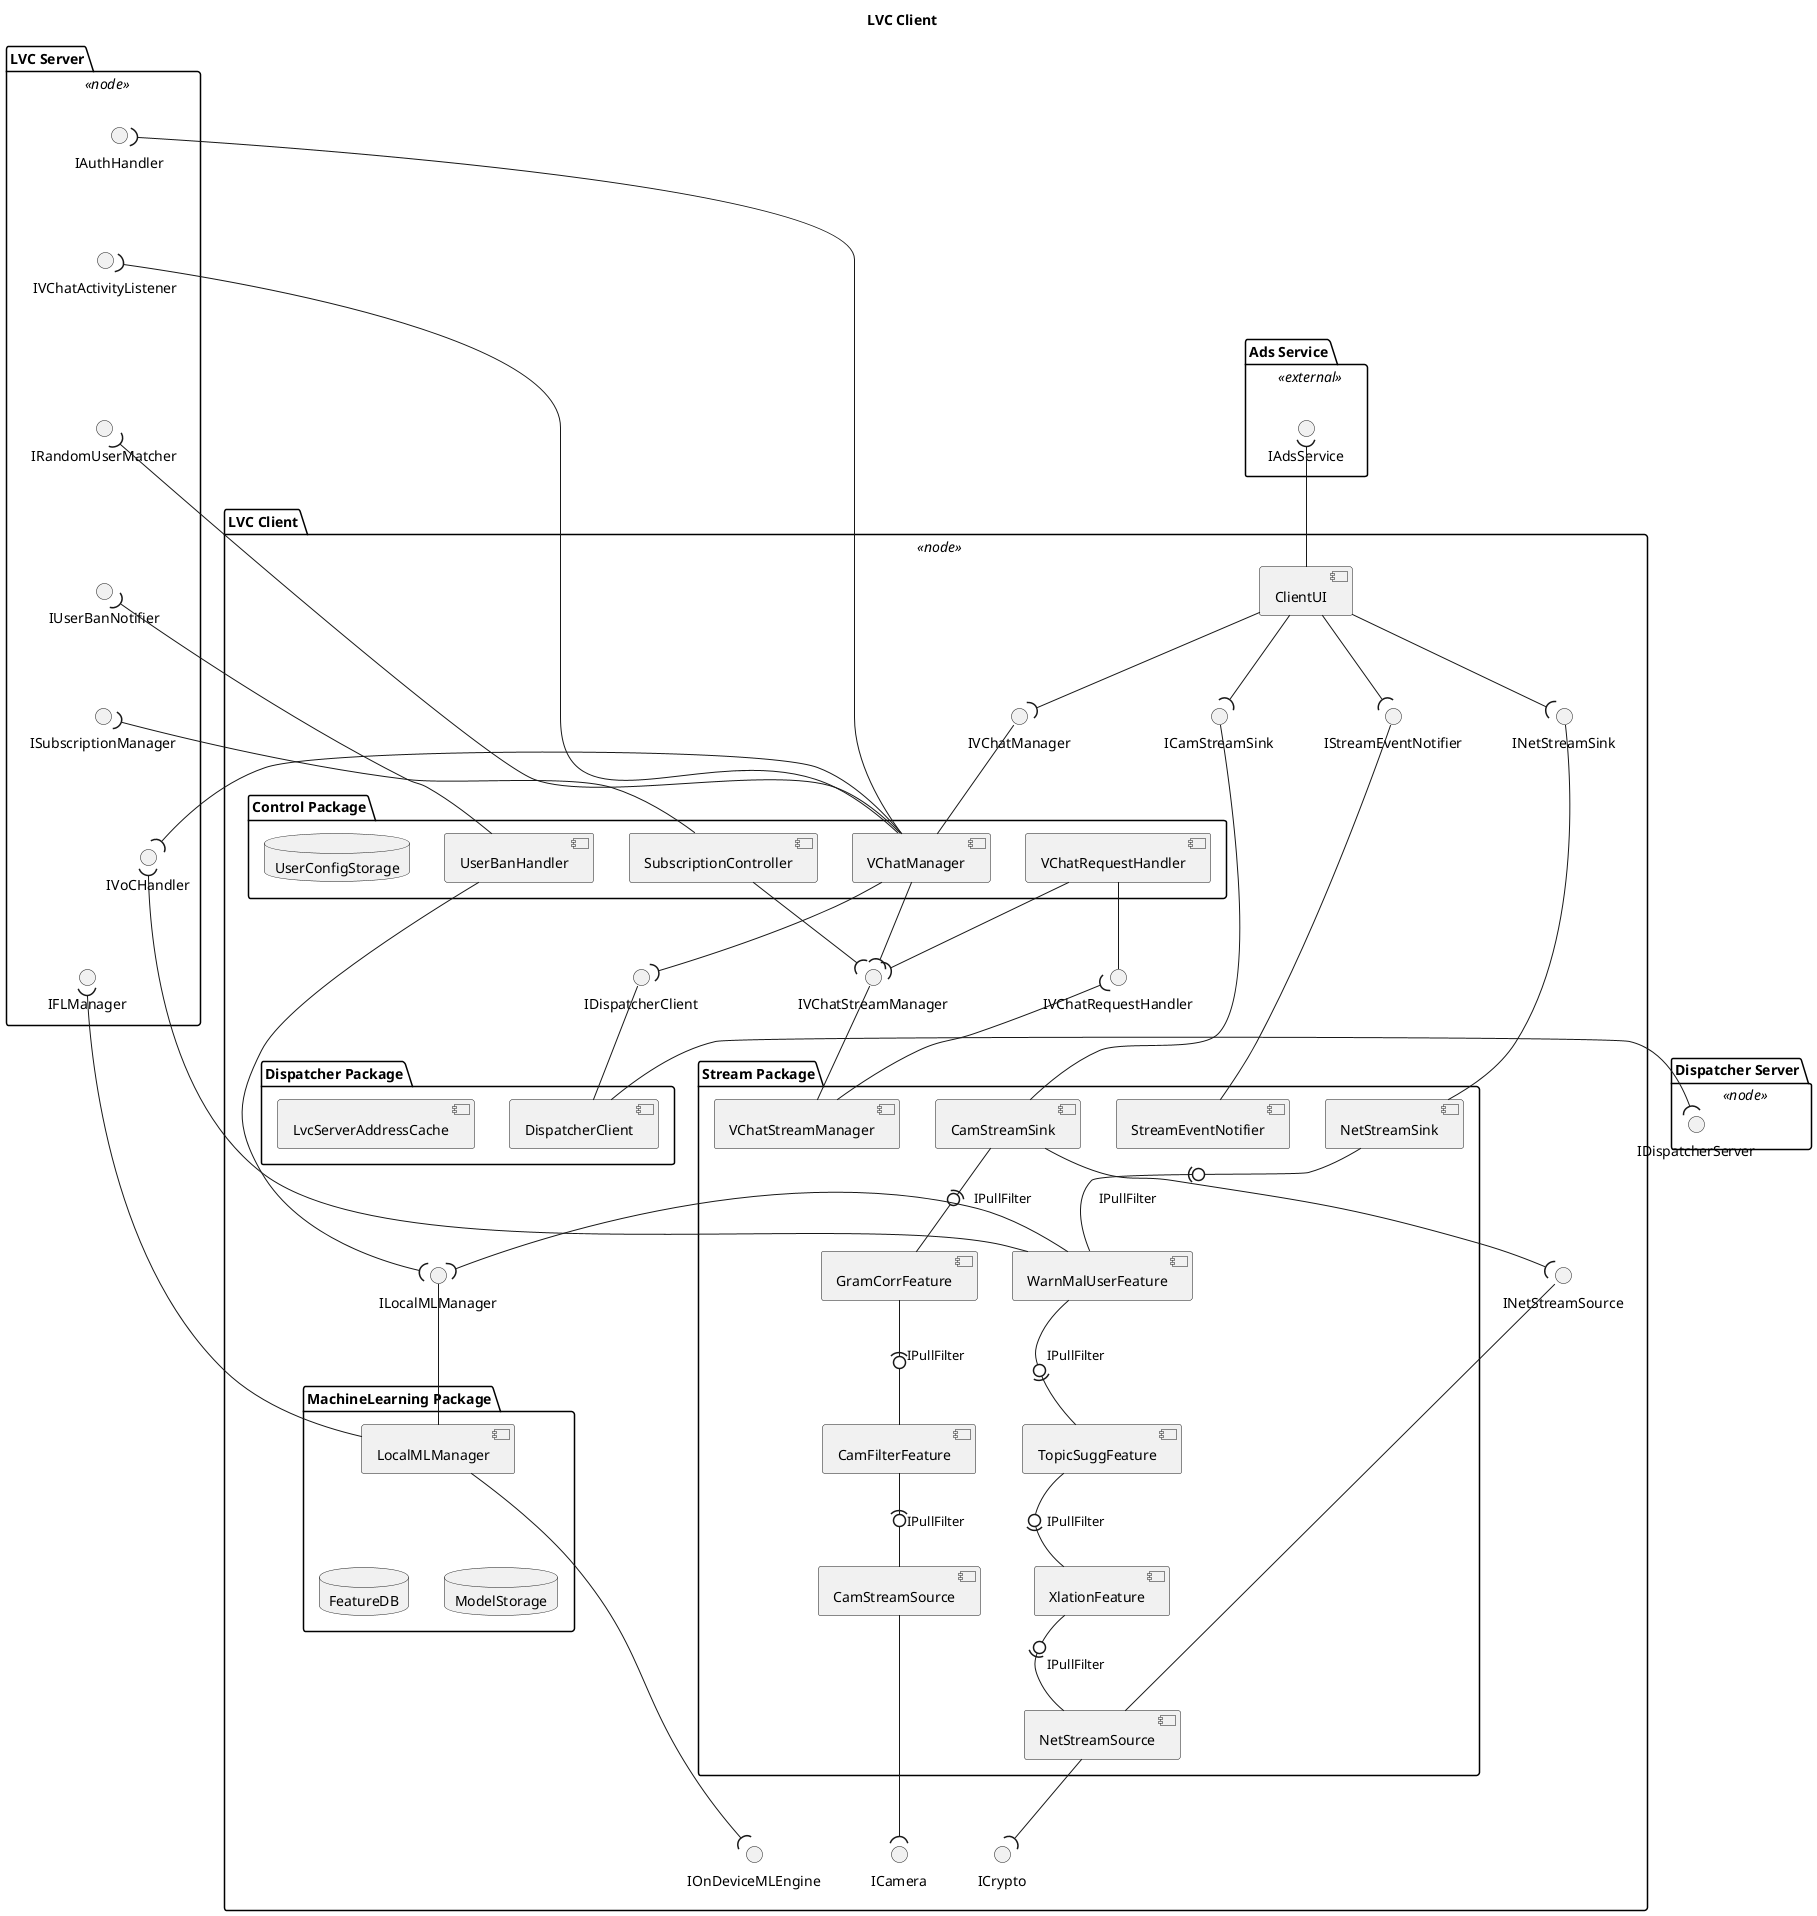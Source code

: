 @startuml

' left to right direction
' skinparam linetype ortho

title LVC Client

package "LVC Server" <<node>> {
  interface IAuthHandler
  interface IFLManager
  interface IRandomUserMatcher
  interface IVoCHandler
  interface IUserBanNotifier
  interface ISubscriptionManager
  interface IVChatActivityListener

  IAuthHandler -[hidden]- IVChatActivityListener
  IVChatActivityListener -[hidden]- IRandomUserMatcher
  IRandomUserMatcher -[hidden]- IUserBanNotifier
  IUserBanNotifier -[hidden]- ISubscriptionManager
  ISubscriptionManager -[hidden]- IVoCHandler
  IVoCHandler -[hidden]- IFLManager
}

package "Dispatcher Server" <<node>> {
  interface IDispatcherServer
}

package "Ads Service" <<external>> {

interface IAdsService
}

package "LVC Client" <<node>> {

together {
interface IVChatRequestHandler
interface INetStreamSource
IVChatRequestHandler -[hidden]- INetStreamSource
}
  together {
    interface IOnDeviceMLEngine
    interface ICrypto
    interface ICamera
  }

  interface IDispatcherClient

  together {
    interface ICamStreamSink
    interface INetStreamSink
    interface IVChatManager
    interface IStreamEventNotifier
  }

    package "Dispatcher Package" {
      component DispatcherClient
      component LvcServerAddressCache
  
      DispatcherClient -( IDispatcherServer
    }


    interface IVChatStreamManager
    interface ILocalMLManager

    package "Stream Package" {
      component VChatStreamManager
      component StreamEventNotifier
      
      component CamStreamSource
      component NetStreamSource
      ICrypto )-up- NetStreamSource
      
      component CamStreamSink
      component NetStreamSink
  
      component CamFilterFeature
      component GramCorrFeature
  		component TopicSuggFeature
  		component XlationFeature
  		component WarnMalUserFeature

  		CamStreamSource --( ICamera
  		CamFilterFeature -(0- CamStreamSource : IPullFilter
  		GramCorrFeature  -(0- CamFilterFeature : IPullFilter
  		CamStreamSink  -(0- GramCorrFeature : IPullFilter
  		CamStreamSink  --( INetStreamSource
  
  		XlationFeature -0)- NetStreamSource : IPullFilter
  		TopicSuggFeature -0)- XlationFeature : IPullFilter
  		WarnMalUserFeature -0)- TopicSuggFeature : IPullFilter
  		NetStreamSink -0)- WarnMalUserFeature : IPullFilter
  
      VChatStreamManager -up-( IVChatRequestHandler
    }

    
    package "MachineLearning Package" {
      component LocalMLManager
      database FeatureDB
      database ModelStorage

      LocalMLManager -[hidden]- FeatureDB
      LocalMLManager -[hidden]- ModelStorage
    }
  
    package "Control Package" {
      component VChatManager
      component VChatRequestHandler
      component SubscriptionController
      component UserBanHandler
      database UserConfigStorage
      
      IDispatcherClient )-up- VChatManager
      IAuthHandler )-- VChatManager
      IRandomUserMatcher )-- VChatManager
      IVChatStreamManager )-up- VChatManager
      IVoCHandler )-- VChatManager
      IVChatActivityListener )-- VChatManager

      IUserBanNotifier )-- UserBanHandler
      ILocalMLManager )-up- UserBanHandler

      IVChatStreamManager )-up- VChatRequestHandler
      
      IVChatStreamManager )-up- SubscriptionController
      ISubscriptionManager )-- SubscriptionController
      
    }
  
    VChatStreamManager -up-() IVChatStreamManager
  
    LocalMLManager -up-() ILocalMLManager
    
    ILocalMLManager )- WarnMalUserFeature
    IVoCHandler )- WarnMalUserFeature

    component ClientUI
  	INetStreamSink )-up- ClientUI
  	ICamStreamSink )-up- ClientUI
  	IVChatManager )-up- ClientUI
  	IStreamEventNotifier )-up- ClientUI

  DispatcherClient -up-() IDispatcherClient

  CamStreamSink ---up-() ICamStreamSink
  NetStreamSink ---up-() INetStreamSink
  VChatManager -up-() IVChatManager
  StreamEventNotifier ---up-() IStreamEventNotifier

  IFLManager )-up- LocalMLManager
  IOnDeviceMLEngine )-up- LocalMLManager
}

VChatRequestHandler --() IVChatRequestHandler
NetStreamSource -up-() INetStreamSource

IAdsService )-- ClientUI

@enduml

